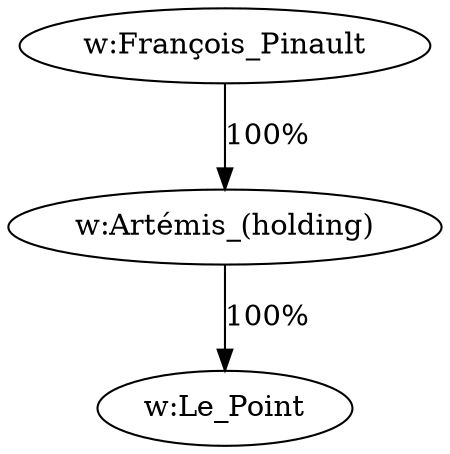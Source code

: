 digraph G {
  "w:Artémis_(holding)" -> "w:Le_Point" [label="100%"];
  "w:François_Pinault" -> "w:Artémis_(holding)" [label="100%"];
}